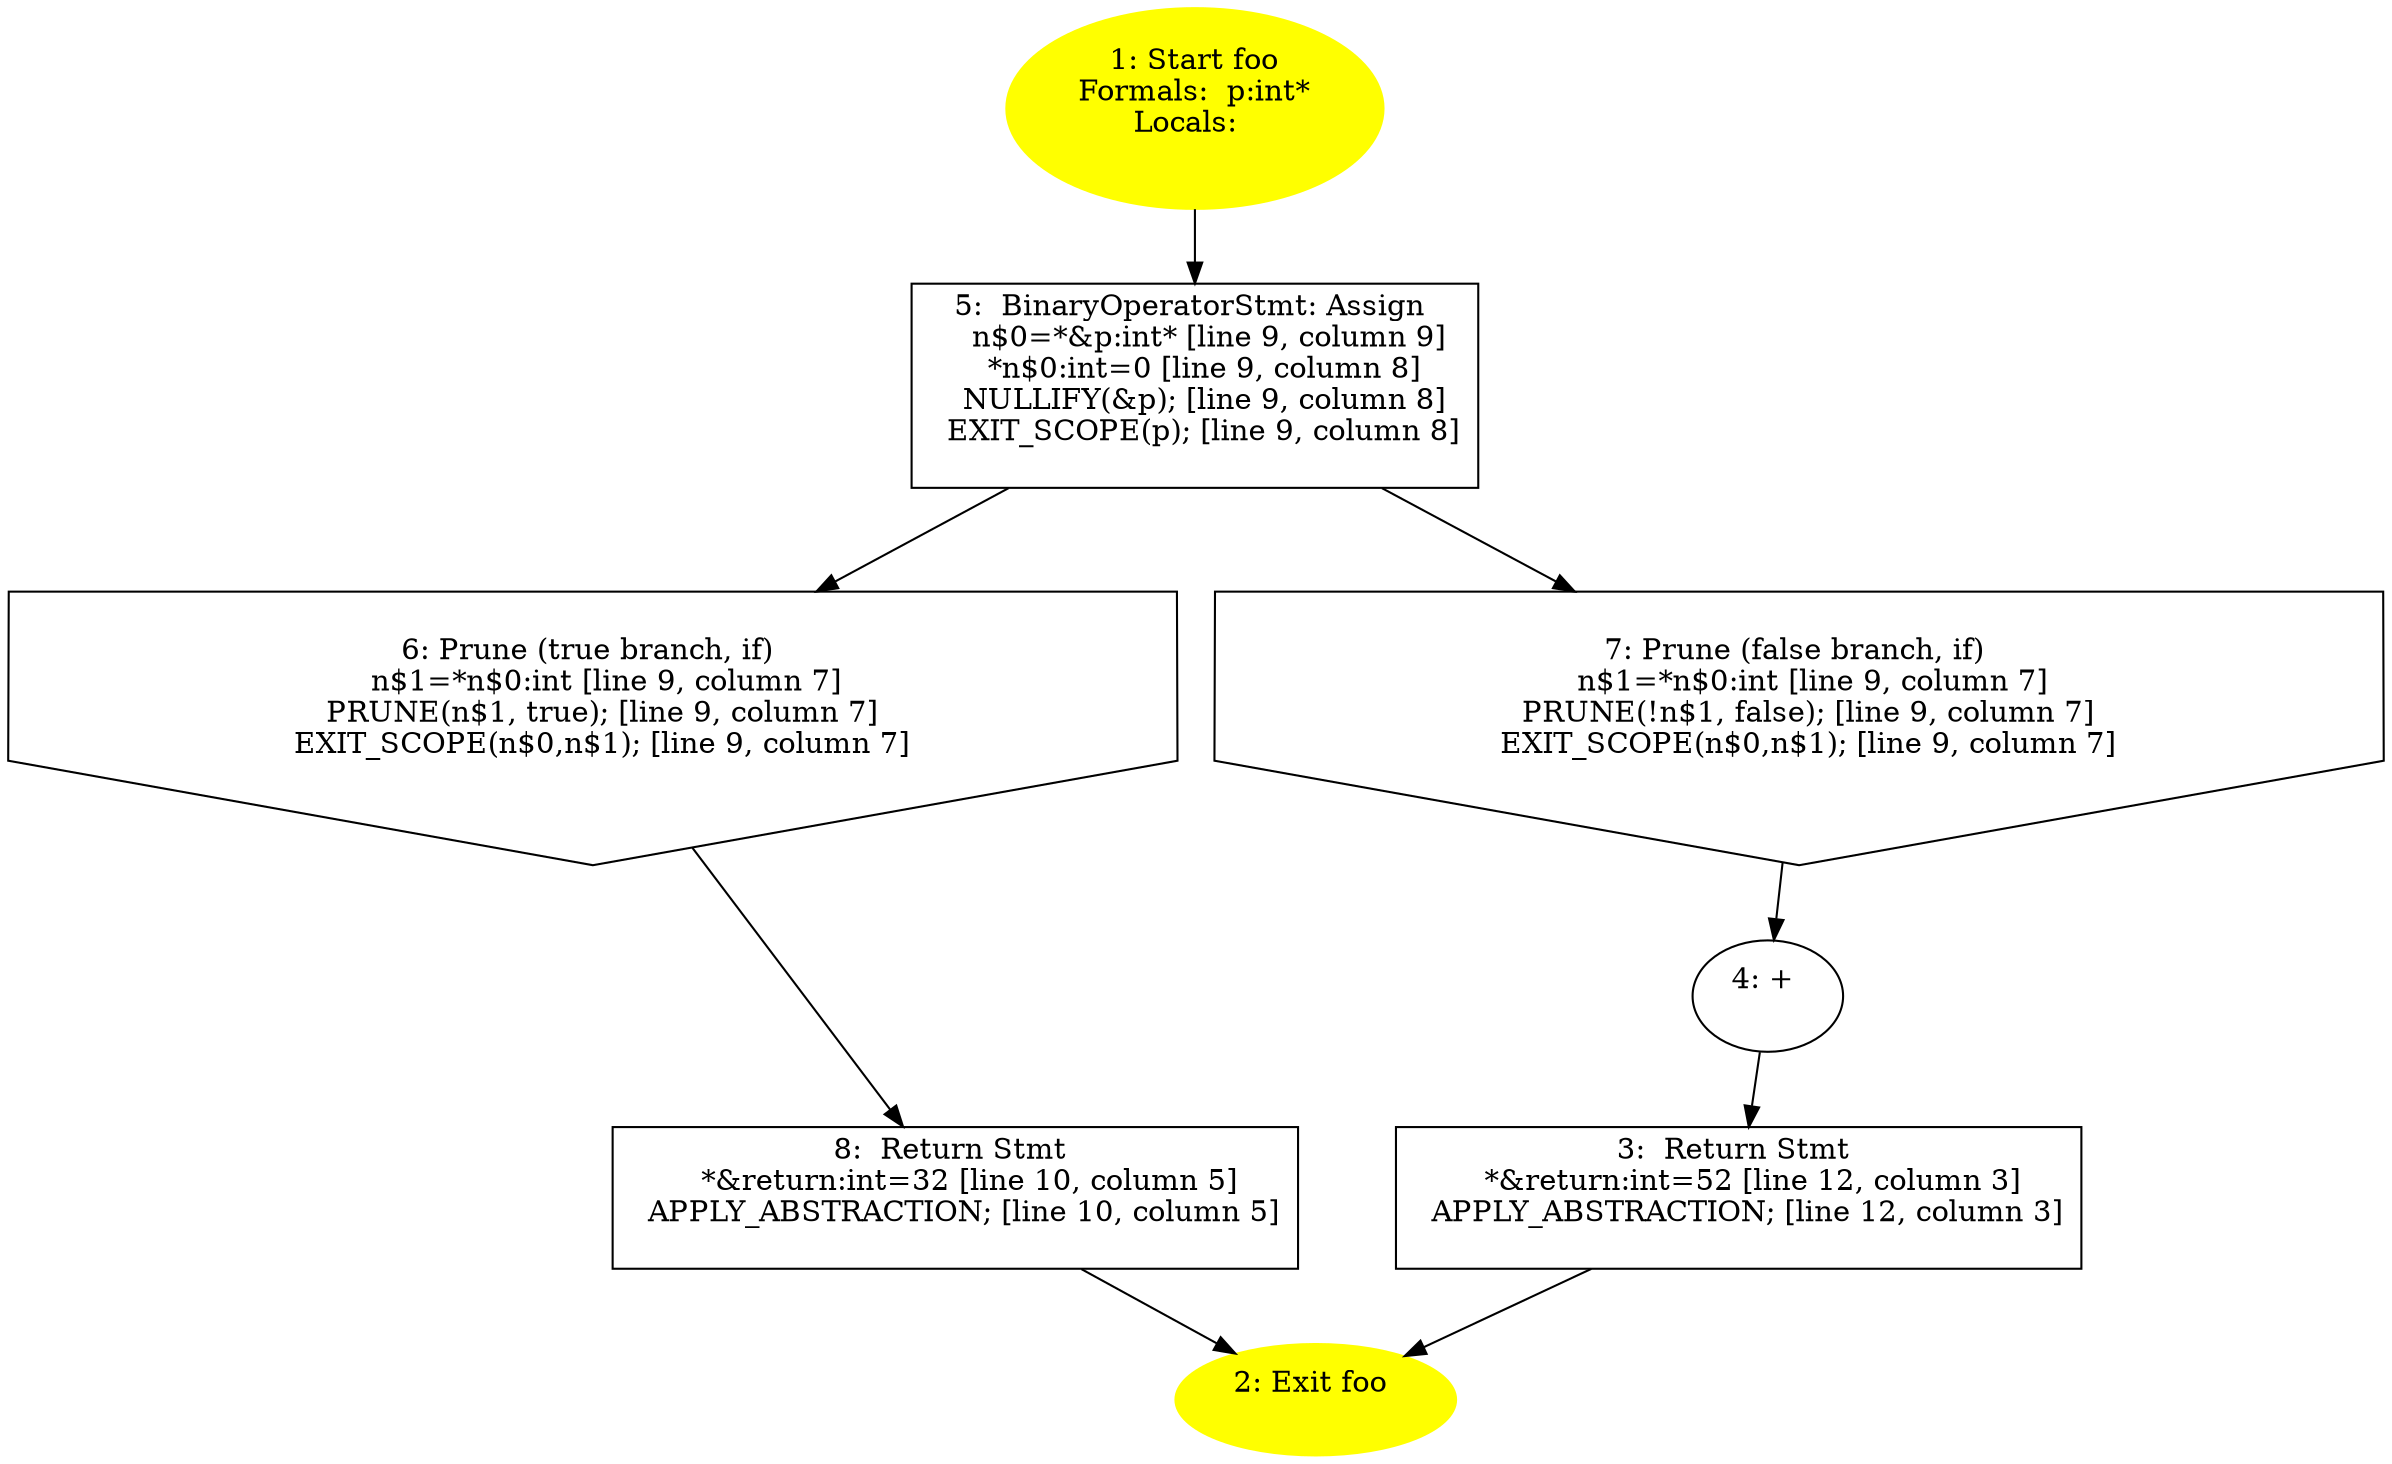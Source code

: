 /* @generated */
digraph cfg {
"foo#2836494104225061820.259bb50e98efa97b98306a2c09f474f8_1" [label="1: Start foo\nFormals:  p:int*\nLocals:  \n  " color=yellow style=filled]
	

	 "foo#2836494104225061820.259bb50e98efa97b98306a2c09f474f8_1" -> "foo#2836494104225061820.259bb50e98efa97b98306a2c09f474f8_5" ;
"foo#2836494104225061820.259bb50e98efa97b98306a2c09f474f8_2" [label="2: Exit foo \n  " color=yellow style=filled]
	

"foo#2836494104225061820.259bb50e98efa97b98306a2c09f474f8_3" [label="3:  Return Stmt \n   *&return:int=52 [line 12, column 3]\n  APPLY_ABSTRACTION; [line 12, column 3]\n " shape="box"]
	

	 "foo#2836494104225061820.259bb50e98efa97b98306a2c09f474f8_3" -> "foo#2836494104225061820.259bb50e98efa97b98306a2c09f474f8_2" ;
"foo#2836494104225061820.259bb50e98efa97b98306a2c09f474f8_4" [label="4: + \n  " ]
	

	 "foo#2836494104225061820.259bb50e98efa97b98306a2c09f474f8_4" -> "foo#2836494104225061820.259bb50e98efa97b98306a2c09f474f8_3" ;
"foo#2836494104225061820.259bb50e98efa97b98306a2c09f474f8_5" [label="5:  BinaryOperatorStmt: Assign \n   n$0=*&p:int* [line 9, column 9]\n  *n$0:int=0 [line 9, column 8]\n  NULLIFY(&p); [line 9, column 8]\n  EXIT_SCOPE(p); [line 9, column 8]\n " shape="box"]
	

	 "foo#2836494104225061820.259bb50e98efa97b98306a2c09f474f8_5" -> "foo#2836494104225061820.259bb50e98efa97b98306a2c09f474f8_6" ;
	 "foo#2836494104225061820.259bb50e98efa97b98306a2c09f474f8_5" -> "foo#2836494104225061820.259bb50e98efa97b98306a2c09f474f8_7" ;
"foo#2836494104225061820.259bb50e98efa97b98306a2c09f474f8_6" [label="6: Prune (true branch, if) \n   n$1=*n$0:int [line 9, column 7]\n  PRUNE(n$1, true); [line 9, column 7]\n  EXIT_SCOPE(n$0,n$1); [line 9, column 7]\n " shape="invhouse"]
	

	 "foo#2836494104225061820.259bb50e98efa97b98306a2c09f474f8_6" -> "foo#2836494104225061820.259bb50e98efa97b98306a2c09f474f8_8" ;
"foo#2836494104225061820.259bb50e98efa97b98306a2c09f474f8_7" [label="7: Prune (false branch, if) \n   n$1=*n$0:int [line 9, column 7]\n  PRUNE(!n$1, false); [line 9, column 7]\n  EXIT_SCOPE(n$0,n$1); [line 9, column 7]\n " shape="invhouse"]
	

	 "foo#2836494104225061820.259bb50e98efa97b98306a2c09f474f8_7" -> "foo#2836494104225061820.259bb50e98efa97b98306a2c09f474f8_4" ;
"foo#2836494104225061820.259bb50e98efa97b98306a2c09f474f8_8" [label="8:  Return Stmt \n   *&return:int=32 [line 10, column 5]\n  APPLY_ABSTRACTION; [line 10, column 5]\n " shape="box"]
	

	 "foo#2836494104225061820.259bb50e98efa97b98306a2c09f474f8_8" -> "foo#2836494104225061820.259bb50e98efa97b98306a2c09f474f8_2" ;
}
